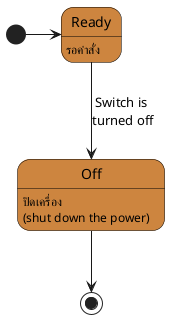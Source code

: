 @startuml shut down
skinparam state {
    StartColor Red
    EndColor Red
    BackgroundColor Peru
    BorderColor Black
    FontName Impact
}
[*] -right-> Ready
Ready : รอคำสั่ง
Ready-down->Off:Switch is \nturned off
Off:ปิดเครื่อง \n(shut down the power)
Off-->[*]
@enduml